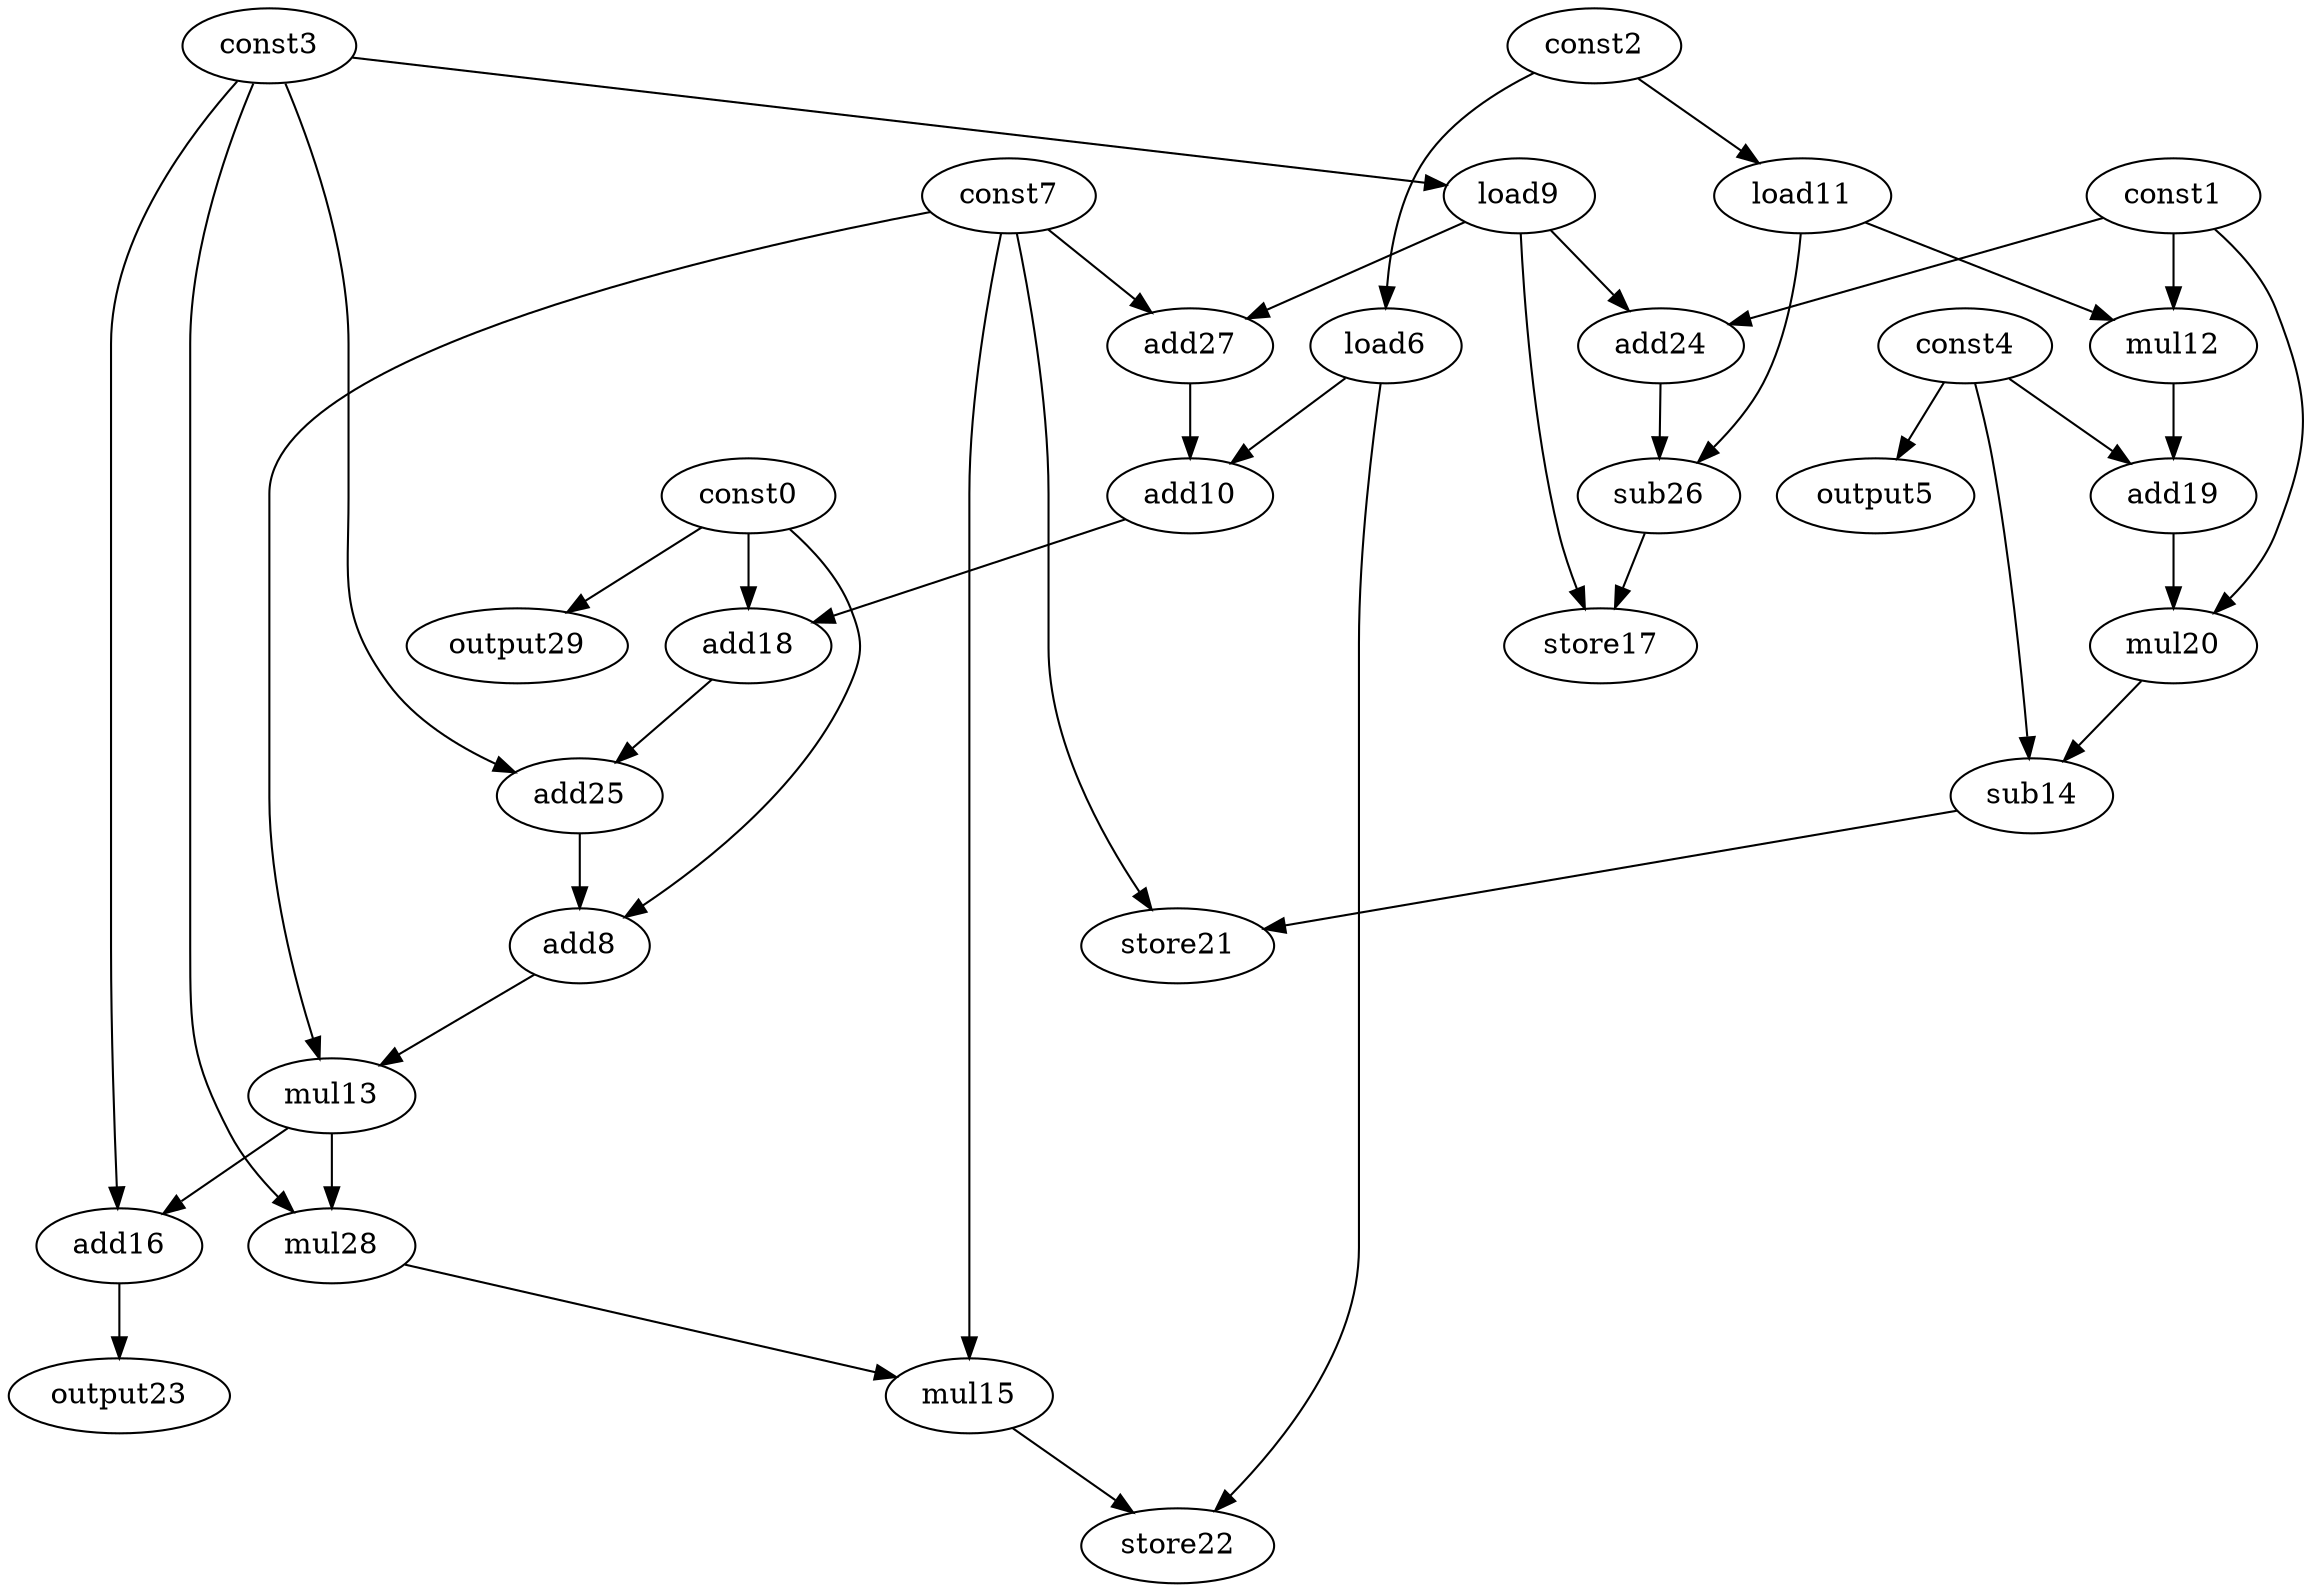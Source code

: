digraph G { 
const0[opcode=const]; 
const1[opcode=const]; 
const2[opcode=const]; 
const3[opcode=const]; 
const4[opcode=const]; 
output5[opcode=output]; 
load6[opcode=load]; 
const7[opcode=const]; 
add8[opcode=add]; 
load9[opcode=load]; 
add10[opcode=add]; 
load11[opcode=load]; 
mul12[opcode=mul]; 
mul13[opcode=mul]; 
sub14[opcode=sub]; 
mul15[opcode=mul]; 
add16[opcode=add]; 
store17[opcode=store]; 
add18[opcode=add]; 
add19[opcode=add]; 
mul20[opcode=mul]; 
store21[opcode=store]; 
store22[opcode=store]; 
output23[opcode=output]; 
add24[opcode=add]; 
add25[opcode=add]; 
sub26[opcode=sub]; 
add27[opcode=add]; 
mul28[opcode=mul]; 
output29[opcode=output]; 
const4->output5[operand=0];
const2->load6[operand=0];
const3->load9[operand=0];
const2->load11[operand=0];
const0->output29[operand=0];
const1->mul12[operand=0];
load11->mul12[operand=1];
load9->add24[operand=0];
const1->add24[operand=1];
load9->add27[operand=0];
const7->add27[operand=1];
add27->add10[operand=0];
load6->add10[operand=1];
mul12->add19[operand=0];
const4->add19[operand=1];
add24->sub26[operand=0];
load11->sub26[operand=1];
load9->store17[operand=0];
sub26->store17[operand=1];
const0->add18[operand=0];
add10->add18[operand=1];
const1->mul20[operand=0];
add19->mul20[operand=1];
const4->sub14[operand=0];
mul20->sub14[operand=1];
add18->add25[operand=0];
const3->add25[operand=1];
const0->add8[operand=0];
add25->add8[operand=1];
sub14->store21[operand=0];
const7->store21[operand=1];
add8->mul13[operand=0];
const7->mul13[operand=1];
const3->add16[operand=0];
mul13->add16[operand=1];
const3->mul28[operand=0];
mul13->mul28[operand=1];
mul28->mul15[operand=0];
const7->mul15[operand=1];
add16->output23[operand=0];
load6->store22[operand=0];
mul15->store22[operand=1];
}
